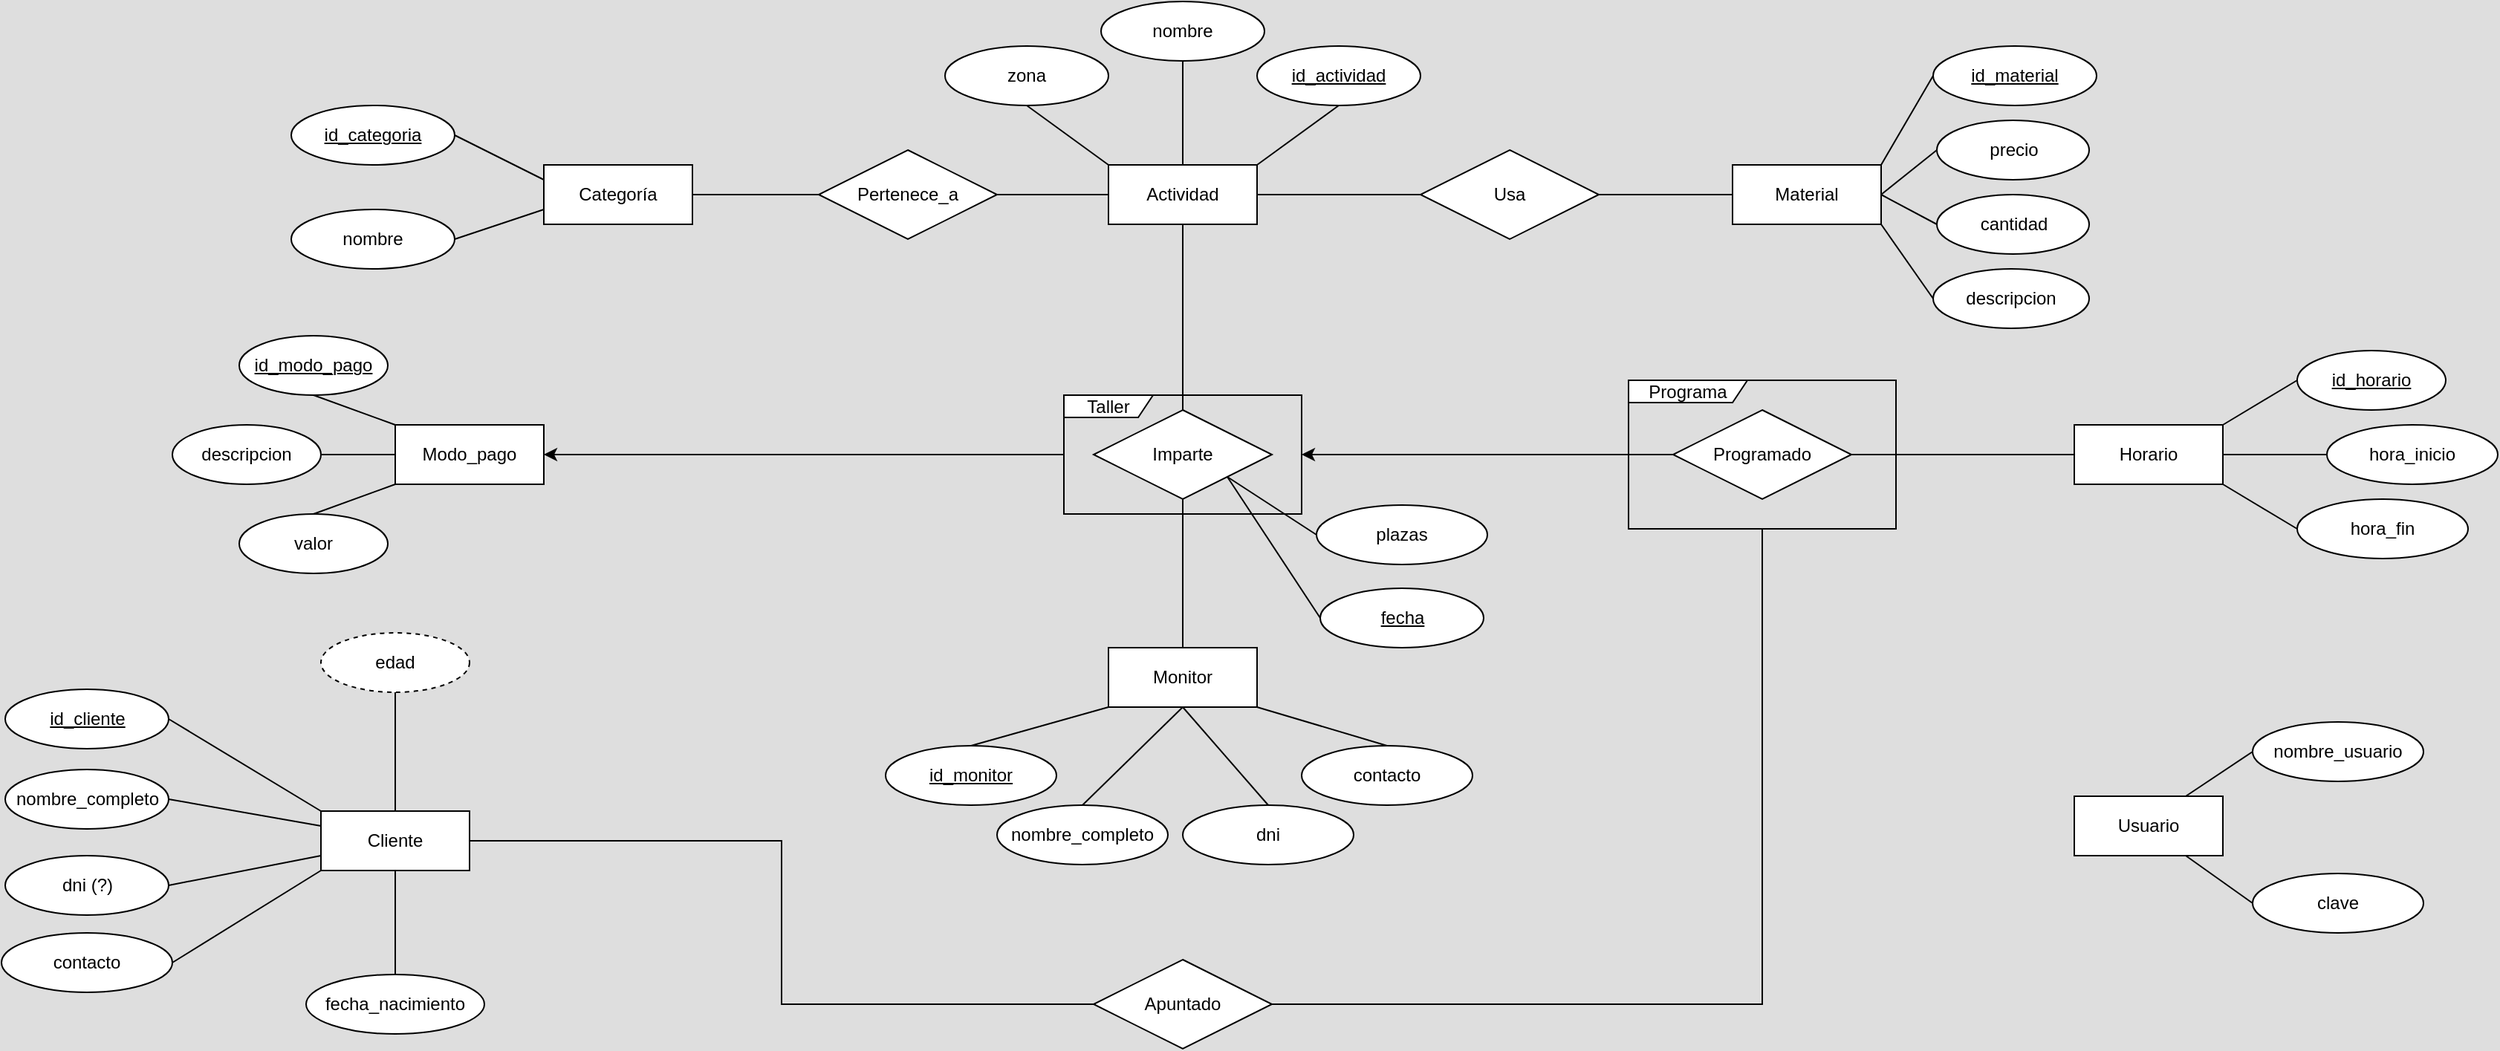 <mxfile version="13.0.1" type="device"><diagram id="tX625Il0YWmtK7ISpHqI" name="Page-1"><mxGraphModel dx="2083" dy="563" grid="1" gridSize="10" guides="1" tooltips="1" connect="1" arrows="1" fold="1" page="1" pageScale="1" pageWidth="1169" pageHeight="827" background="#DEDEDE" math="0" shadow="0"><root><mxCell id="0"/><mxCell id="1" parent="0"/><mxCell id="6Z5-7HSRxszohHf6fz1V-97" style="edgeStyle=orthogonalEdgeStyle;rounded=0;orthogonalLoop=1;jettySize=auto;html=1;startArrow=none;startFill=0;endArrow=none;endFill=0;" parent="1" source="6Z5-7HSRxszohHf6fz1V-13" target="6Z5-7HSRxszohHf6fz1V-96" edge="1"><mxGeometry relative="1" as="geometry"/></mxCell><mxCell id="6Z5-7HSRxszohHf6fz1V-13" value="Actividad" style="whiteSpace=wrap;html=1;align=center;" parent="1" vertex="1"><mxGeometry x="210" y="165" width="100" height="40" as="geometry"/></mxCell><mxCell id="6Z5-7HSRxszohHf6fz1V-15" value="nombre" style="ellipse;whiteSpace=wrap;html=1;align=center;" parent="1" vertex="1"><mxGeometry x="205" y="55" width="110" height="40" as="geometry"/></mxCell><mxCell id="6Z5-7HSRxszohHf6fz1V-17" value="id_actividad" style="ellipse;whiteSpace=wrap;html=1;align=center;fontStyle=4;" parent="1" vertex="1"><mxGeometry x="310" y="85" width="110" height="40" as="geometry"/></mxCell><mxCell id="6Z5-7HSRxszohHf6fz1V-18" value="Material" style="whiteSpace=wrap;html=1;align=center;" parent="1" vertex="1"><mxGeometry x="630" y="165" width="100" height="40" as="geometry"/></mxCell><mxCell id="6Z5-7HSRxszohHf6fz1V-19" value="id_material" style="ellipse;whiteSpace=wrap;html=1;align=center;fontStyle=4;" parent="1" vertex="1"><mxGeometry x="765" y="85" width="110" height="40" as="geometry"/></mxCell><mxCell id="6Z5-7HSRxszohHf6fz1V-20" value="zona" style="ellipse;whiteSpace=wrap;html=1;align=center;" parent="1" vertex="1"><mxGeometry x="100" y="85" width="110" height="40" as="geometry"/></mxCell><mxCell id="6Z5-7HSRxszohHf6fz1V-22" value="precio" style="ellipse;whiteSpace=wrap;html=1;align=center;" parent="1" vertex="1"><mxGeometry x="767.5" y="135" width="102.5" height="40" as="geometry"/></mxCell><mxCell id="6Z5-7HSRxszohHf6fz1V-25" value="cantidad" style="ellipse;whiteSpace=wrap;html=1;align=center;" parent="1" vertex="1"><mxGeometry x="767.5" y="185" width="102.5" height="40" as="geometry"/></mxCell><mxCell id="6Z5-7HSRxszohHf6fz1V-26" value="Monitor" style="whiteSpace=wrap;html=1;align=center;" parent="1" vertex="1"><mxGeometry x="210" y="490" width="100" height="40" as="geometry"/></mxCell><mxCell id="6Z5-7HSRxszohHf6fz1V-27" value="id_monitor" style="ellipse;whiteSpace=wrap;html=1;align=center;fontStyle=4;" parent="1" vertex="1"><mxGeometry x="60" y="556" width="115" height="40" as="geometry"/></mxCell><mxCell id="6Z5-7HSRxszohHf6fz1V-29" value="nombre_completo" style="ellipse;whiteSpace=wrap;html=1;align=center;" parent="1" vertex="1"><mxGeometry x="135" y="596" width="115" height="40" as="geometry"/></mxCell><mxCell id="6Z5-7HSRxszohHf6fz1V-31" value="dni" style="ellipse;whiteSpace=wrap;html=1;align=center;" parent="1" vertex="1"><mxGeometry x="260" y="596" width="115" height="40" as="geometry"/></mxCell><mxCell id="6Z5-7HSRxszohHf6fz1V-32" value="contacto" style="ellipse;whiteSpace=wrap;html=1;align=center;" parent="1" vertex="1"><mxGeometry x="340" y="556" width="115" height="40" as="geometry"/></mxCell><mxCell id="6Z5-7HSRxszohHf6fz1V-34" value="Cliente" style="whiteSpace=wrap;html=1;align=center;" parent="1" vertex="1"><mxGeometry x="-320" y="600" width="100" height="40" as="geometry"/></mxCell><mxCell id="6Z5-7HSRxszohHf6fz1V-35" value="id_cliente" style="ellipse;whiteSpace=wrap;html=1;align=center;fontStyle=4;" parent="1" vertex="1"><mxGeometry x="-532.5" y="518" width="110" height="40" as="geometry"/></mxCell><mxCell id="6Z5-7HSRxszohHf6fz1V-36" value="nombre_completo" style="ellipse;whiteSpace=wrap;html=1;align=center;" parent="1" vertex="1"><mxGeometry x="-532.5" y="572" width="110" height="40" as="geometry"/></mxCell><mxCell id="6Z5-7HSRxszohHf6fz1V-37" value="dni (?)" style="ellipse;whiteSpace=wrap;html=1;align=center;" parent="1" vertex="1"><mxGeometry x="-532.5" y="630" width="110" height="40" as="geometry"/></mxCell><mxCell id="6Z5-7HSRxszohHf6fz1V-41" value="contacto" style="ellipse;whiteSpace=wrap;html=1;align=center;" parent="1" vertex="1"><mxGeometry x="-535" y="682" width="115" height="40" as="geometry"/></mxCell><mxCell id="6Z5-7HSRxszohHf6fz1V-42" value="fecha_nacimiento" style="ellipse;whiteSpace=wrap;html=1;align=center;" parent="1" vertex="1"><mxGeometry x="-330" y="710" width="120" height="40" as="geometry"/></mxCell><mxCell id="6Z5-7HSRxszohHf6fz1V-47" style="edgeStyle=orthogonalEdgeStyle;rounded=0;orthogonalLoop=1;jettySize=auto;html=1;exitX=0.5;exitY=0;exitDx=0;exitDy=0;entryX=0.5;entryY=1;entryDx=0;entryDy=0;endArrow=none;endFill=0;" parent="1" source="6Z5-7HSRxszohHf6fz1V-43" target="6Z5-7HSRxszohHf6fz1V-13" edge="1"><mxGeometry relative="1" as="geometry"/></mxCell><mxCell id="6Z5-7HSRxszohHf6fz1V-48" style="edgeStyle=orthogonalEdgeStyle;rounded=0;orthogonalLoop=1;jettySize=auto;html=1;exitX=0.5;exitY=1;exitDx=0;exitDy=0;entryX=0.5;entryY=0;entryDx=0;entryDy=0;endArrow=none;endFill=0;" parent="1" source="6Z5-7HSRxszohHf6fz1V-43" target="6Z5-7HSRxszohHf6fz1V-26" edge="1"><mxGeometry relative="1" as="geometry"/></mxCell><mxCell id="6Z5-7HSRxszohHf6fz1V-43" value="Imparte" style="shape=rhombus;perimeter=rhombusPerimeter;whiteSpace=wrap;html=1;align=center;" parent="1" vertex="1"><mxGeometry x="200" y="330" width="120" height="60" as="geometry"/></mxCell><mxCell id="6Z5-7HSRxszohHf6fz1V-45" style="edgeStyle=orthogonalEdgeStyle;rounded=0;orthogonalLoop=1;jettySize=auto;html=1;exitX=0;exitY=0.5;exitDx=0;exitDy=0;entryX=1;entryY=0.5;entryDx=0;entryDy=0;endArrow=none;endFill=0;" parent="1" source="6Z5-7HSRxszohHf6fz1V-44" target="6Z5-7HSRxszohHf6fz1V-13" edge="1"><mxGeometry relative="1" as="geometry"/></mxCell><mxCell id="6Z5-7HSRxszohHf6fz1V-46" style="edgeStyle=orthogonalEdgeStyle;rounded=0;orthogonalLoop=1;jettySize=auto;html=1;exitX=1;exitY=0.5;exitDx=0;exitDy=0;entryX=0;entryY=0.5;entryDx=0;entryDy=0;endArrow=none;endFill=0;" parent="1" source="6Z5-7HSRxszohHf6fz1V-44" target="6Z5-7HSRxszohHf6fz1V-18" edge="1"><mxGeometry relative="1" as="geometry"/></mxCell><mxCell id="6Z5-7HSRxszohHf6fz1V-49" style="edgeStyle=orthogonalEdgeStyle;rounded=0;orthogonalLoop=1;jettySize=auto;html=1;exitX=0;exitY=0.5;exitDx=0;exitDy=0;endArrow=none;endFill=0;entryX=1;entryY=0.5;entryDx=0;entryDy=0;" parent="1" source="6Z5-7HSRxszohHf6fz1V-44" target="6Z5-7HSRxszohHf6fz1V-13" edge="1"><mxGeometry relative="1" as="geometry"><mxPoint x="310" y="184.667" as="targetPoint"/></mxGeometry></mxCell><mxCell id="6Z5-7HSRxszohHf6fz1V-44" value="Usa" style="shape=rhombus;perimeter=rhombusPerimeter;whiteSpace=wrap;html=1;align=center;" parent="1" vertex="1"><mxGeometry x="420" y="155" width="120" height="60" as="geometry"/></mxCell><mxCell id="6Z5-7HSRxszohHf6fz1V-61" style="edgeStyle=orthogonalEdgeStyle;rounded=0;orthogonalLoop=1;jettySize=auto;html=1;endArrow=none;endFill=0;startArrow=classic;startFill=1;" parent="1" source="6Z5-7HSRxszohHf6fz1V-53" target="6Z5-7HSRxszohHf6fz1V-54" edge="1"><mxGeometry relative="1" as="geometry"/></mxCell><mxCell id="6Z5-7HSRxszohHf6fz1V-53" value="Modo_pago" style="whiteSpace=wrap;html=1;align=center;" parent="1" vertex="1"><mxGeometry x="-270" y="340" width="100" height="40" as="geometry"/></mxCell><mxCell id="6Z5-7HSRxszohHf6fz1V-54" value="Taller" style="shape=umlFrame;whiteSpace=wrap;html=1;width=60;height=15;" parent="1" vertex="1"><mxGeometry x="180" y="320" width="160" height="80" as="geometry"/></mxCell><mxCell id="6Z5-7HSRxszohHf6fz1V-62" value="id_modo_pago" style="ellipse;whiteSpace=wrap;html=1;align=center;fontStyle=4;" parent="1" vertex="1"><mxGeometry x="-375" y="280" width="100" height="40" as="geometry"/></mxCell><mxCell id="6Z5-7HSRxszohHf6fz1V-63" value="descripcion" style="ellipse;whiteSpace=wrap;html=1;align=center;" parent="1" vertex="1"><mxGeometry x="-420" y="340" width="100" height="40" as="geometry"/></mxCell><mxCell id="6Z5-7HSRxszohHf6fz1V-64" value="valor" style="ellipse;whiteSpace=wrap;html=1;align=center;" parent="1" vertex="1"><mxGeometry x="-375" y="400" width="100" height="40" as="geometry"/></mxCell><mxCell id="6Z5-7HSRxszohHf6fz1V-69" style="edgeStyle=orthogonalEdgeStyle;rounded=0;orthogonalLoop=1;jettySize=auto;html=1;exitX=0;exitY=0.5;exitDx=0;exitDy=0;entryX=1;entryY=0.5;entryDx=0;entryDy=0;startArrow=none;startFill=0;endArrow=none;endFill=0;" parent="1" source="6Z5-7HSRxszohHf6fz1V-68" target="6Z5-7HSRxszohHf6fz1V-34" edge="1"><mxGeometry relative="1" as="geometry"/></mxCell><mxCell id="6Z5-7HSRxszohHf6fz1V-149" style="edgeStyle=orthogonalEdgeStyle;rounded=0;orthogonalLoop=1;jettySize=auto;html=1;startArrow=none;startFill=0;endArrow=none;endFill=0;" parent="1" source="6Z5-7HSRxszohHf6fz1V-68" target="6Z5-7HSRxszohHf6fz1V-140" edge="1"><mxGeometry relative="1" as="geometry"/></mxCell><mxCell id="6Z5-7HSRxszohHf6fz1V-68" value="Apuntado" style="shape=rhombus;perimeter=rhombusPerimeter;whiteSpace=wrap;html=1;align=center;" parent="1" vertex="1"><mxGeometry x="200" y="700" width="120" height="60" as="geometry"/></mxCell><mxCell id="6Z5-7HSRxszohHf6fz1V-77" value="" style="endArrow=none;html=1;rounded=0;exitX=0;exitY=0.5;exitDx=0;exitDy=0;entryX=1;entryY=1;entryDx=0;entryDy=0;" parent="1" source="6Z5-7HSRxszohHf6fz1V-117" target="6Z5-7HSRxszohHf6fz1V-43" edge="1"><mxGeometry relative="1" as="geometry"><mxPoint x="142.5" y="420" as="sourcePoint"/><mxPoint x="290" y="440" as="targetPoint"/></mxGeometry></mxCell><mxCell id="6Z5-7HSRxszohHf6fz1V-79" value="plazas" style="ellipse;whiteSpace=wrap;html=1;align=center;" parent="1" vertex="1"><mxGeometry x="350" y="394" width="115" height="40" as="geometry"/></mxCell><mxCell id="6Z5-7HSRxszohHf6fz1V-80" value="" style="endArrow=none;html=1;rounded=0;exitX=1;exitY=1;exitDx=0;exitDy=0;entryX=0;entryY=0.5;entryDx=0;entryDy=0;" parent="1" source="6Z5-7HSRxszohHf6fz1V-43" target="6Z5-7HSRxszohHf6fz1V-79" edge="1"><mxGeometry relative="1" as="geometry"><mxPoint x="310" y="450" as="sourcePoint"/><mxPoint x="387.5" y="375" as="targetPoint"/></mxGeometry></mxCell><mxCell id="6Z5-7HSRxszohHf6fz1V-81" value="" style="endArrow=none;html=1;rounded=0;exitX=0.5;exitY=0;exitDx=0;exitDy=0;entryX=0;entryY=1;entryDx=0;entryDy=0;" parent="1" source="6Z5-7HSRxszohHf6fz1V-27" target="6Z5-7HSRxszohHf6fz1V-26" edge="1"><mxGeometry relative="1" as="geometry"><mxPoint x="10" y="681" as="sourcePoint"/><mxPoint x="87.5" y="606" as="targetPoint"/></mxGeometry></mxCell><mxCell id="6Z5-7HSRxszohHf6fz1V-82" value="" style="endArrow=none;html=1;rounded=0;exitX=0.5;exitY=0;exitDx=0;exitDy=0;entryX=0.5;entryY=1;entryDx=0;entryDy=0;" parent="1" source="6Z5-7HSRxszohHf6fz1V-29" target="6Z5-7HSRxszohHf6fz1V-26" edge="1"><mxGeometry relative="1" as="geometry"><mxPoint x="20" y="691" as="sourcePoint"/><mxPoint x="97.5" y="616" as="targetPoint"/></mxGeometry></mxCell><mxCell id="6Z5-7HSRxszohHf6fz1V-83" value="" style="endArrow=none;html=1;rounded=0;entryX=0.5;entryY=1;entryDx=0;entryDy=0;exitX=0.5;exitY=0;exitDx=0;exitDy=0;" parent="1" source="6Z5-7HSRxszohHf6fz1V-31" target="6Z5-7HSRxszohHf6fz1V-26" edge="1"><mxGeometry relative="1" as="geometry"><mxPoint x="318" y="596" as="sourcePoint"/><mxPoint x="312.5" y="538.5" as="targetPoint"/></mxGeometry></mxCell><mxCell id="6Z5-7HSRxszohHf6fz1V-84" value="" style="endArrow=none;html=1;rounded=0;exitX=1;exitY=1;exitDx=0;exitDy=0;entryX=0.5;entryY=0;entryDx=0;entryDy=0;" parent="1" source="6Z5-7HSRxszohHf6fz1V-26" target="6Z5-7HSRxszohHf6fz1V-32" edge="1"><mxGeometry relative="1" as="geometry"><mxPoint x="358.75" y="530" as="sourcePoint"/><mxPoint x="436.25" y="455" as="targetPoint"/></mxGeometry></mxCell><mxCell id="6Z5-7HSRxszohHf6fz1V-85" value="" style="endArrow=none;html=1;rounded=0;exitX=1;exitY=0.5;exitDx=0;exitDy=0;entryX=0;entryY=0;entryDx=0;entryDy=0;" parent="1" source="6Z5-7HSRxszohHf6fz1V-35" target="6Z5-7HSRxszohHf6fz1V-34" edge="1"><mxGeometry relative="1" as="geometry"><mxPoint x="-510" y="795" as="sourcePoint"/><mxPoint x="-432.5" y="720" as="targetPoint"/></mxGeometry></mxCell><mxCell id="6Z5-7HSRxszohHf6fz1V-86" value="" style="endArrow=none;html=1;rounded=0;exitX=1;exitY=0.5;exitDx=0;exitDy=0;entryX=0;entryY=0.25;entryDx=0;entryDy=0;" parent="1" source="6Z5-7HSRxszohHf6fz1V-36" target="6Z5-7HSRxszohHf6fz1V-34" edge="1"><mxGeometry relative="1" as="geometry"><mxPoint x="-500" y="805" as="sourcePoint"/><mxPoint x="-422.5" y="730" as="targetPoint"/></mxGeometry></mxCell><mxCell id="6Z5-7HSRxszohHf6fz1V-87" value="" style="endArrow=none;html=1;rounded=0;exitX=1;exitY=0.5;exitDx=0;exitDy=0;entryX=0;entryY=0.75;entryDx=0;entryDy=0;" parent="1" source="6Z5-7HSRxszohHf6fz1V-37" target="6Z5-7HSRxszohHf6fz1V-34" edge="1"><mxGeometry relative="1" as="geometry"><mxPoint x="-490" y="815" as="sourcePoint"/><mxPoint x="-412.5" y="740" as="targetPoint"/></mxGeometry></mxCell><mxCell id="6Z5-7HSRxszohHf6fz1V-89" value="" style="endArrow=none;html=1;rounded=0;exitX=0;exitY=1;exitDx=0;exitDy=0;entryX=1;entryY=0.5;entryDx=0;entryDy=0;" parent="1" source="6Z5-7HSRxszohHf6fz1V-34" target="6Z5-7HSRxszohHf6fz1V-41" edge="1"><mxGeometry relative="1" as="geometry"><mxPoint x="-470" y="835" as="sourcePoint"/><mxPoint x="-392.5" y="760" as="targetPoint"/></mxGeometry></mxCell><mxCell id="6Z5-7HSRxszohHf6fz1V-90" value="" style="endArrow=none;html=1;rounded=0;exitX=0.5;exitY=1;exitDx=0;exitDy=0;entryX=0.5;entryY=0;entryDx=0;entryDy=0;" parent="1" source="6Z5-7HSRxszohHf6fz1V-34" target="6Z5-7HSRxszohHf6fz1V-42" edge="1"><mxGeometry relative="1" as="geometry"><mxPoint x="-460" y="845" as="sourcePoint"/><mxPoint x="-382.5" y="770" as="targetPoint"/></mxGeometry></mxCell><mxCell id="6Z5-7HSRxszohHf6fz1V-91" style="edgeStyle=orthogonalEdgeStyle;rounded=0;orthogonalLoop=1;jettySize=auto;html=1;exitX=0.5;exitY=1;exitDx=0;exitDy=0;startArrow=none;startFill=0;endArrow=none;endFill=0;" parent="1" edge="1"><mxGeometry relative="1" as="geometry"><mxPoint x="-477.5" y="712" as="sourcePoint"/><mxPoint x="-477.5" y="712" as="targetPoint"/></mxGeometry></mxCell><mxCell id="6Z5-7HSRxszohHf6fz1V-94" value="Categoría" style="whiteSpace=wrap;html=1;align=center;" parent="1" vertex="1"><mxGeometry x="-170" y="165" width="100" height="40" as="geometry"/></mxCell><mxCell id="6Z5-7HSRxszohHf6fz1V-98" style="edgeStyle=orthogonalEdgeStyle;rounded=0;orthogonalLoop=1;jettySize=auto;html=1;startArrow=none;startFill=0;endArrow=none;endFill=0;" parent="1" source="6Z5-7HSRxszohHf6fz1V-96" target="6Z5-7HSRxszohHf6fz1V-94" edge="1"><mxGeometry relative="1" as="geometry"/></mxCell><mxCell id="6Z5-7HSRxszohHf6fz1V-96" value="Pertenece_a" style="shape=rhombus;perimeter=rhombusPerimeter;whiteSpace=wrap;html=1;align=center;" parent="1" vertex="1"><mxGeometry x="15" y="155" width="120" height="60" as="geometry"/></mxCell><mxCell id="6Z5-7HSRxszohHf6fz1V-99" value="id_categoria" style="ellipse;whiteSpace=wrap;html=1;align=center;fontStyle=4;" parent="1" vertex="1"><mxGeometry x="-340" y="125" width="110" height="40" as="geometry"/></mxCell><mxCell id="6Z5-7HSRxszohHf6fz1V-100" value="nombre" style="ellipse;whiteSpace=wrap;html=1;align=center;" parent="1" vertex="1"><mxGeometry x="-340" y="195" width="110" height="40" as="geometry"/></mxCell><mxCell id="6Z5-7HSRxszohHf6fz1V-101" value="" style="endArrow=none;html=1;rounded=0;exitX=0;exitY=0;exitDx=0;exitDy=0;entryX=0.5;entryY=1;entryDx=0;entryDy=0;" parent="1" source="6Z5-7HSRxszohHf6fz1V-13" target="6Z5-7HSRxszohHf6fz1V-20" edge="1"><mxGeometry relative="1" as="geometry"><mxPoint x="121.25" y="281" as="sourcePoint"/><mxPoint x="188.75" y="215.0" as="targetPoint"/></mxGeometry></mxCell><mxCell id="6Z5-7HSRxszohHf6fz1V-102" value="" style="endArrow=none;html=1;rounded=0;exitX=0.5;exitY=0;exitDx=0;exitDy=0;entryX=0.5;entryY=1;entryDx=0;entryDy=0;" parent="1" source="6Z5-7HSRxszohHf6fz1V-13" target="6Z5-7HSRxszohHf6fz1V-15" edge="1"><mxGeometry relative="1" as="geometry"><mxPoint x="212.5" y="215" as="sourcePoint"/><mxPoint x="280" y="149.0" as="targetPoint"/></mxGeometry></mxCell><mxCell id="6Z5-7HSRxszohHf6fz1V-103" value="" style="endArrow=none;html=1;rounded=0;exitX=1;exitY=0;exitDx=0;exitDy=0;entryX=0.5;entryY=1;entryDx=0;entryDy=0;" parent="1" source="6Z5-7HSRxszohHf6fz1V-13" target="6Z5-7HSRxszohHf6fz1V-17" edge="1"><mxGeometry relative="1" as="geometry"><mxPoint x="290" y="291" as="sourcePoint"/><mxPoint x="357.5" y="225.0" as="targetPoint"/></mxGeometry></mxCell><mxCell id="6Z5-7HSRxszohHf6fz1V-104" value="" style="endArrow=none;html=1;rounded=0;exitX=0;exitY=0;exitDx=0;exitDy=0;entryX=0.5;entryY=1;entryDx=0;entryDy=0;" parent="1" source="6Z5-7HSRxszohHf6fz1V-53" target="6Z5-7HSRxszohHf6fz1V-62" edge="1"><mxGeometry relative="1" as="geometry"><mxPoint x="-420" y="480" as="sourcePoint"/><mxPoint x="-352.5" y="414.0" as="targetPoint"/></mxGeometry></mxCell><mxCell id="6Z5-7HSRxszohHf6fz1V-105" value="" style="endArrow=none;html=1;rounded=0;exitX=1;exitY=0.5;exitDx=0;exitDy=0;entryX=0;entryY=0.5;entryDx=0;entryDy=0;" parent="1" source="6Z5-7HSRxszohHf6fz1V-63" target="6Z5-7HSRxszohHf6fz1V-53" edge="1"><mxGeometry relative="1" as="geometry"><mxPoint x="-420" y="466" as="sourcePoint"/><mxPoint x="-352.5" y="400.0" as="targetPoint"/></mxGeometry></mxCell><mxCell id="6Z5-7HSRxszohHf6fz1V-106" value="" style="endArrow=none;html=1;rounded=0;exitX=0.5;exitY=0;exitDx=0;exitDy=0;entryX=0;entryY=1;entryDx=0;entryDy=0;" parent="1" source="6Z5-7HSRxszohHf6fz1V-64" target="6Z5-7HSRxszohHf6fz1V-53" edge="1"><mxGeometry relative="1" as="geometry"><mxPoint x="-387.5" y="526" as="sourcePoint"/><mxPoint x="-320" y="460.0" as="targetPoint"/></mxGeometry></mxCell><mxCell id="6Z5-7HSRxszohHf6fz1V-110" value="" style="endArrow=none;html=1;rounded=0;exitX=0;exitY=0.75;exitDx=0;exitDy=0;entryX=1;entryY=0.5;entryDx=0;entryDy=0;" parent="1" source="6Z5-7HSRxszohHf6fz1V-94" target="6Z5-7HSRxszohHf6fz1V-100" edge="1"><mxGeometry relative="1" as="geometry"><mxPoint x="-215" y="235.0" as="sourcePoint"/><mxPoint x="-270" y="215.0" as="targetPoint"/></mxGeometry></mxCell><mxCell id="6Z5-7HSRxszohHf6fz1V-111" value="" style="endArrow=none;html=1;rounded=0;exitX=0;exitY=0.25;exitDx=0;exitDy=0;entryX=1;entryY=0.5;entryDx=0;entryDy=0;" parent="1" source="6Z5-7HSRxszohHf6fz1V-94" target="6Z5-7HSRxszohHf6fz1V-99" edge="1"><mxGeometry relative="1" as="geometry"><mxPoint x="-150" y="125" as="sourcePoint"/><mxPoint x="-210" y="145" as="targetPoint"/></mxGeometry></mxCell><mxCell id="6Z5-7HSRxszohHf6fz1V-112" value="" style="endArrow=none;html=1;rounded=0;exitX=1;exitY=0.5;exitDx=0;exitDy=0;entryX=0;entryY=0.5;entryDx=0;entryDy=0;" parent="1" source="6Z5-7HSRxszohHf6fz1V-18" target="6Z5-7HSRxszohHf6fz1V-25" edge="1"><mxGeometry relative="1" as="geometry"><mxPoint x="700" y="235" as="sourcePoint"/><mxPoint x="760.0" y="235" as="targetPoint"/></mxGeometry></mxCell><mxCell id="6Z5-7HSRxszohHf6fz1V-115" value="" style="endArrow=none;html=1;rounded=0;exitX=1;exitY=0.5;exitDx=0;exitDy=0;entryX=0;entryY=0.5;entryDx=0;entryDy=0;" parent="1" source="6Z5-7HSRxszohHf6fz1V-18" target="6Z5-7HSRxszohHf6fz1V-22" edge="1"><mxGeometry relative="1" as="geometry"><mxPoint x="710" y="245" as="sourcePoint"/><mxPoint x="770.0" y="245" as="targetPoint"/></mxGeometry></mxCell><mxCell id="6Z5-7HSRxszohHf6fz1V-116" value="" style="endArrow=none;html=1;rounded=0;exitX=1;exitY=0;exitDx=0;exitDy=0;entryX=0;entryY=0.5;entryDx=0;entryDy=0;" parent="1" source="6Z5-7HSRxszohHf6fz1V-18" target="6Z5-7HSRxszohHf6fz1V-19" edge="1"><mxGeometry relative="1" as="geometry"><mxPoint x="720" y="255" as="sourcePoint"/><mxPoint x="780.0" y="255" as="targetPoint"/></mxGeometry></mxCell><mxCell id="6Z5-7HSRxszohHf6fz1V-117" value="fecha" style="ellipse;whiteSpace=wrap;html=1;align=center;fontStyle=4;" parent="1" vertex="1"><mxGeometry x="352.5" y="450" width="110" height="40" as="geometry"/></mxCell><mxCell id="6Z5-7HSRxszohHf6fz1V-118" value="Horario" style="whiteSpace=wrap;html=1;align=center;" parent="1" vertex="1"><mxGeometry x="860" y="340" width="100" height="40" as="geometry"/></mxCell><mxCell id="6Z5-7HSRxszohHf6fz1V-123" style="edgeStyle=orthogonalEdgeStyle;rounded=0;orthogonalLoop=1;jettySize=auto;html=1;startArrow=none;startFill=0;endArrow=none;endFill=0;" parent="1" source="6Z5-7HSRxszohHf6fz1V-121" target="6Z5-7HSRxszohHf6fz1V-118" edge="1"><mxGeometry relative="1" as="geometry"/></mxCell><mxCell id="6Z5-7HSRxszohHf6fz1V-148" style="edgeStyle=orthogonalEdgeStyle;rounded=0;orthogonalLoop=1;jettySize=auto;html=1;startArrow=none;startFill=0;endArrow=classic;endFill=1;" parent="1" source="6Z5-7HSRxszohHf6fz1V-121" target="6Z5-7HSRxszohHf6fz1V-54" edge="1"><mxGeometry relative="1" as="geometry"/></mxCell><mxCell id="6Z5-7HSRxszohHf6fz1V-121" value="Programado" style="shape=rhombus;perimeter=rhombusPerimeter;whiteSpace=wrap;html=1;align=center;" parent="1" vertex="1"><mxGeometry x="590" y="330" width="120" height="60" as="geometry"/></mxCell><mxCell id="6Z5-7HSRxszohHf6fz1V-126" value="" style="endArrow=none;html=1;rounded=0;exitX=0;exitY=0.5;exitDx=0;exitDy=0;entryX=1;entryY=0;entryDx=0;entryDy=0;" parent="1" source="6Z5-7HSRxszohHf6fz1V-127" target="6Z5-7HSRxszohHf6fz1V-118" edge="1"><mxGeometry relative="1" as="geometry"><mxPoint x="1132.646" y="236.774" as="sourcePoint"/><mxPoint x="1187.5" y="197" as="targetPoint"/></mxGeometry></mxCell><mxCell id="6Z5-7HSRxszohHf6fz1V-127" value="id_horario" style="ellipse;whiteSpace=wrap;html=1;align=center;fontStyle=4;" parent="1" vertex="1"><mxGeometry x="1010" y="290" width="100" height="40" as="geometry"/></mxCell><mxCell id="6Z5-7HSRxszohHf6fz1V-133" value="" style="endArrow=none;html=1;rounded=0;entryX=1;entryY=0.5;entryDx=0;entryDy=0;exitX=0;exitY=0.5;exitDx=0;exitDy=0;" parent="1" source="6Z5-7HSRxszohHf6fz1V-131" target="6Z5-7HSRxszohHf6fz1V-118" edge="1"><mxGeometry relative="1" as="geometry"><mxPoint x="1230.5" y="364" as="sourcePoint"/><mxPoint x="1172.5" y="298" as="targetPoint"/></mxGeometry></mxCell><mxCell id="6Z5-7HSRxszohHf6fz1V-134" value="hora_fin" style="ellipse;whiteSpace=wrap;html=1;align=center;" parent="1" vertex="1"><mxGeometry x="1010" y="390" width="115" height="40" as="geometry"/></mxCell><mxCell id="6Z5-7HSRxszohHf6fz1V-136" value="edad" style="ellipse;whiteSpace=wrap;html=1;align=center;dashed=1;" parent="1" vertex="1"><mxGeometry x="-320" y="480" width="100" height="40" as="geometry"/></mxCell><mxCell id="6Z5-7HSRxszohHf6fz1V-137" value="" style="endArrow=none;html=1;rounded=0;exitX=0.5;exitY=0;exitDx=0;exitDy=0;entryX=0.5;entryY=1;entryDx=0;entryDy=0;" parent="1" source="6Z5-7HSRxszohHf6fz1V-34" target="6Z5-7HSRxszohHf6fz1V-136" edge="1"><mxGeometry relative="1" as="geometry"><mxPoint x="-280" y="550" as="sourcePoint"/><mxPoint x="-220.0" y="550" as="targetPoint"/></mxGeometry></mxCell><mxCell id="6Z5-7HSRxszohHf6fz1V-140" value="Programa" style="shape=umlFrame;whiteSpace=wrap;html=1;width=80;height=15;" parent="1" vertex="1"><mxGeometry x="560" y="310" width="180" height="100" as="geometry"/></mxCell><mxCell id="6Z5-7HSRxszohHf6fz1V-131" value="hora_inicio" style="ellipse;whiteSpace=wrap;html=1;align=center;" parent="1" vertex="1"><mxGeometry x="1030" y="340" width="115" height="40" as="geometry"/></mxCell><mxCell id="6Z5-7HSRxszohHf6fz1V-144" value="" style="endArrow=none;html=1;rounded=0;entryX=1;entryY=1;entryDx=0;entryDy=0;exitX=0;exitY=0.5;exitDx=0;exitDy=0;" parent="1" source="6Z5-7HSRxszohHf6fz1V-134" target="6Z5-7HSRxszohHf6fz1V-118" edge="1"><mxGeometry relative="1" as="geometry"><mxPoint x="1432.5" y="301" as="sourcePoint"/><mxPoint x="910" y="380" as="targetPoint"/></mxGeometry></mxCell><mxCell id="FqyGDOUxgRURmkKy6N09-1" value="descripcion" style="ellipse;whiteSpace=wrap;html=1;align=center;" parent="1" vertex="1"><mxGeometry x="765" y="235" width="105" height="40" as="geometry"/></mxCell><mxCell id="FqyGDOUxgRURmkKy6N09-3" value="" style="endArrow=none;html=1;rounded=0;exitX=1;exitY=1;exitDx=0;exitDy=0;entryX=0;entryY=0.5;entryDx=0;entryDy=0;" parent="1" source="6Z5-7HSRxszohHf6fz1V-18" target="FqyGDOUxgRURmkKy6N09-1" edge="1"><mxGeometry relative="1" as="geometry"><mxPoint x="730" y="215" as="sourcePoint"/><mxPoint x="767.5" y="235" as="targetPoint"/></mxGeometry></mxCell><mxCell id="Jsowc0XZciiZlhlUOFXH-1" value="Usuario" style="whiteSpace=wrap;html=1;align=center;" vertex="1" parent="1"><mxGeometry x="860" y="590" width="100" height="40" as="geometry"/></mxCell><mxCell id="Jsowc0XZciiZlhlUOFXH-2" value="nombre_usuario" style="ellipse;whiteSpace=wrap;html=1;align=center;" vertex="1" parent="1"><mxGeometry x="980" y="540" width="115" height="40" as="geometry"/></mxCell><mxCell id="Jsowc0XZciiZlhlUOFXH-3" value="clave" style="ellipse;whiteSpace=wrap;html=1;align=center;" vertex="1" parent="1"><mxGeometry x="980" y="642" width="115" height="40" as="geometry"/></mxCell><mxCell id="Jsowc0XZciiZlhlUOFXH-6" value="" style="endArrow=none;html=1;rounded=0;entryX=0.75;entryY=0;entryDx=0;entryDy=0;exitX=0;exitY=0.5;exitDx=0;exitDy=0;" edge="1" parent="1" source="Jsowc0XZciiZlhlUOFXH-2" target="Jsowc0XZciiZlhlUOFXH-1"><mxGeometry relative="1" as="geometry"><mxPoint x="950" y="553.0" as="sourcePoint"/><mxPoint x="900" y="523.0" as="targetPoint"/></mxGeometry></mxCell><mxCell id="Jsowc0XZciiZlhlUOFXH-7" value="" style="endArrow=none;html=1;rounded=0;entryX=0.75;entryY=1;entryDx=0;entryDy=0;exitX=0;exitY=0.5;exitDx=0;exitDy=0;" edge="1" parent="1" source="Jsowc0XZciiZlhlUOFXH-3" target="Jsowc0XZciiZlhlUOFXH-1"><mxGeometry relative="1" as="geometry"><mxPoint x="925" y="532.0" as="sourcePoint"/><mxPoint x="875" y="502.0" as="targetPoint"/></mxGeometry></mxCell></root></mxGraphModel></diagram></mxfile>
